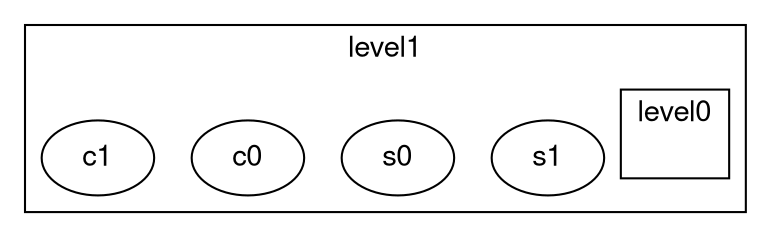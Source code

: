 digraph unix {
  graph [ dpi = 75 ]; 
  graph [nodesep = 0.25; ranksep=0.25];
  fontname="Helvetica,Arial,sans-serif"
  node [fontname="Helvetica,Arial,sans-serif"]
  edge [fontname="Helvetica,Arial,sans-serif"]
  subgraph cluster_level1_10 {
    label = "level1"; // scope
    s1_17 [
      label = "s1"; // node
    ];
    s0_18 [
      label = "s0"; // node
    ];
    c0_22 [
      label = "c0"; // node
    ];
    c1_23 [
      label = "c1"; // node
    ];
    subgraph cluster_level0_12 {
      label = "level0"; // scope
      invisible [label = "", shape = point, style=invis]; // level0
      
    }
    
  }
}
